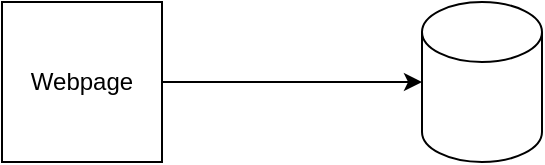 <mxfile>
    <diagram id="GY44QiwSZq_NsFvFydQ-" name="Page-1">
        <mxGraphModel dx="493" dy="534" grid="1" gridSize="10" guides="1" tooltips="1" connect="1" arrows="1" fold="1" page="1" pageScale="1" pageWidth="850" pageHeight="1100" math="0" shadow="0">
            <root>
                <mxCell id="0"/>
                <mxCell id="1" parent="0"/>
                <mxCell id="4" style="edgeStyle=none;html=1;" edge="1" parent="1" source="2" target="3">
                    <mxGeometry relative="1" as="geometry"/>
                </mxCell>
                <mxCell id="2" value="Webpage" style="whiteSpace=wrap;html=1;aspect=fixed;" vertex="1" parent="1">
                    <mxGeometry x="80" y="140" width="80" height="80" as="geometry"/>
                </mxCell>
                <mxCell id="3" value="" style="shape=cylinder3;whiteSpace=wrap;html=1;boundedLbl=1;backgroundOutline=1;size=15;" vertex="1" parent="1">
                    <mxGeometry x="290" y="140" width="60" height="80" as="geometry"/>
                </mxCell>
            </root>
        </mxGraphModel>
    </diagram>
</mxfile>
